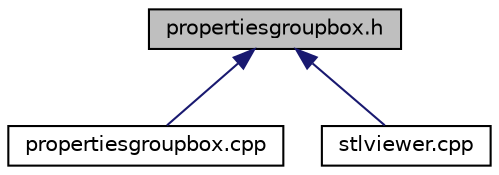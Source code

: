 digraph "propertiesgroupbox.h"
{
  edge [fontname="Helvetica",fontsize="10",labelfontname="Helvetica",labelfontsize="10"];
  node [fontname="Helvetica",fontsize="10",shape=record];
  Node1 [label="propertiesgroupbox.h",height=0.2,width=0.4,color="black", fillcolor="grey75", style="filled" fontcolor="black"];
  Node1 -> Node2 [dir="back",color="midnightblue",fontsize="10",style="solid",fontname="Helvetica"];
  Node2 [label="propertiesgroupbox.cpp",height=0.2,width=0.4,color="black", fillcolor="white", style="filled",URL="$propertiesgroupbox_8cpp.html"];
  Node1 -> Node3 [dir="back",color="midnightblue",fontsize="10",style="solid",fontname="Helvetica"];
  Node3 [label="stlviewer.cpp",height=0.2,width=0.4,color="black", fillcolor="white", style="filled",URL="$stlviewer_8cpp.html"];
}
